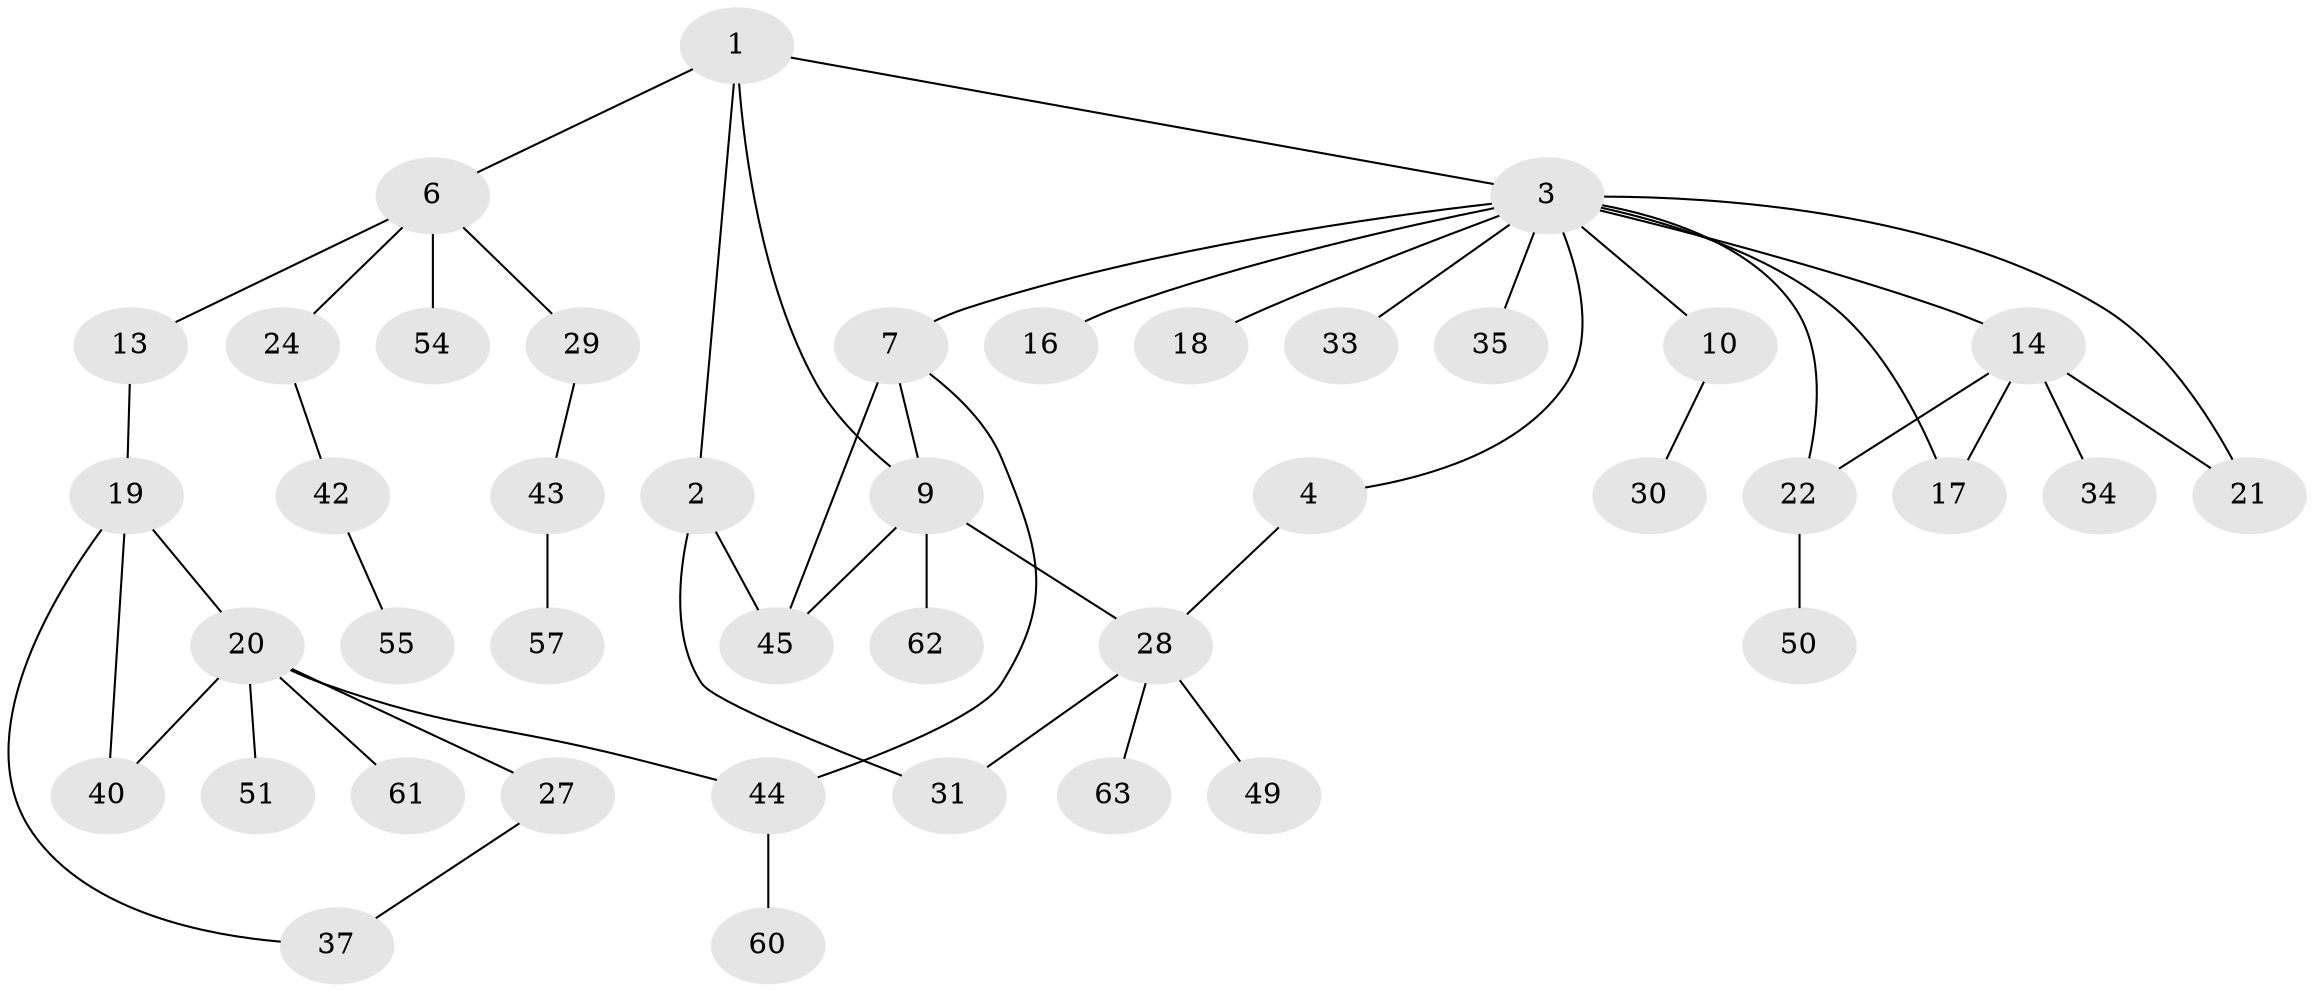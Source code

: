 // original degree distribution, {4: 0.12698412698412698, 3: 0.1111111111111111, 9: 0.015873015873015872, 2: 0.3968253968253968, 5: 0.047619047619047616, 1: 0.30158730158730157}
// Generated by graph-tools (version 1.1) at 2025/41/03/06/25 10:41:26]
// undirected, 42 vertices, 52 edges
graph export_dot {
graph [start="1"]
  node [color=gray90,style=filled];
  1 [super="+5"];
  2 [super="+8"];
  3 [super="+11"];
  4;
  6 [super="+12"];
  7 [super="+39"];
  9 [super="+59"];
  10 [super="+23"];
  13 [super="+15"];
  14 [super="+38"];
  16;
  17;
  18;
  19;
  20 [super="+26"];
  21 [super="+25"];
  22 [super="+48"];
  24;
  27;
  28 [super="+32"];
  29;
  30;
  31 [super="+36"];
  33;
  34;
  35;
  37 [super="+41"];
  40 [super="+53"];
  42 [super="+47"];
  43;
  44 [super="+46"];
  45 [super="+56"];
  49 [super="+52"];
  50;
  51;
  54;
  55;
  57 [super="+58"];
  60;
  61;
  62;
  63;
  1 -- 2;
  1 -- 3;
  1 -- 6;
  1 -- 9;
  2 -- 45;
  2 -- 31;
  3 -- 4;
  3 -- 7;
  3 -- 10;
  3 -- 14;
  3 -- 17;
  3 -- 33;
  3 -- 35;
  3 -- 16;
  3 -- 18;
  3 -- 21;
  3 -- 22;
  4 -- 28;
  6 -- 13;
  6 -- 24;
  6 -- 54;
  6 -- 29;
  7 -- 44;
  7 -- 45;
  7 -- 9;
  9 -- 45;
  9 -- 28;
  9 -- 62;
  10 -- 30;
  13 -- 19;
  14 -- 21;
  14 -- 22;
  14 -- 34;
  14 -- 17;
  19 -- 20;
  19 -- 40;
  19 -- 37;
  20 -- 27;
  20 -- 40;
  20 -- 51;
  20 -- 61;
  20 -- 44;
  22 -- 50;
  24 -- 42;
  27 -- 37;
  28 -- 49;
  28 -- 31;
  28 -- 63;
  29 -- 43;
  42 -- 55;
  43 -- 57;
  44 -- 60;
}
